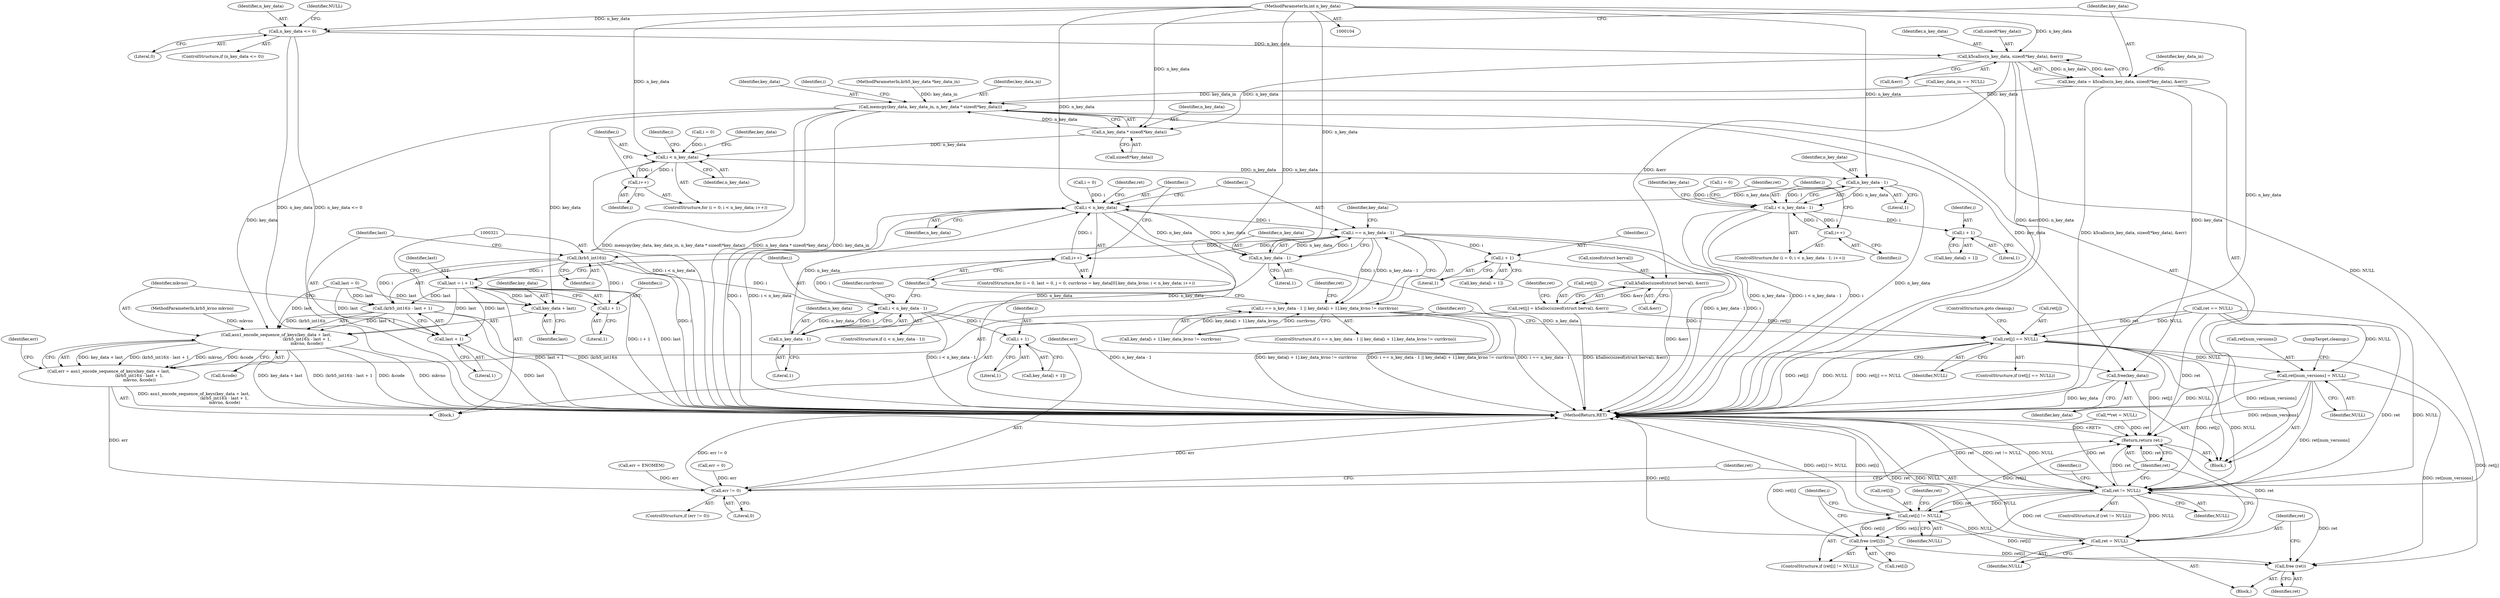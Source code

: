 digraph "0_krb5_dc7ed55c689d57de7f7408b34631bf06fec9dab1@API" {
"1000134" [label="(Call,k5calloc(n_key_data, sizeof(*key_data), &err))"];
"1000127" [label="(Call,n_key_data <= 0)"];
"1000106" [label="(MethodParameterIn,int n_key_data)"];
"1000132" [label="(Call,key_data = k5calloc(n_key_data, sizeof(*key_data), &err))"];
"1000146" [label="(Call,memcpy(key_data, key_data_in, n_key_data * sizeof(*key_data)))"];
"1000315" [label="(Call,asn1_encode_sequence_of_keys(key_data + last,\n                                               (krb5_int16)i - last + 1,\n                                               mkvno, &code))"];
"1000313" [label="(Call,err = asn1_encode_sequence_of_keys(key_data + last,\n                                               (krb5_int16)i - last + 1,\n                                               mkvno, &code))"];
"1000383" [label="(Call,err != 0)"];
"1000316" [label="(Call,key_data + last)"];
"1000380" [label="(Call,free(key_data))"];
"1000149" [label="(Call,n_key_data * sizeof(*key_data))"];
"1000158" [label="(Call,i < n_key_data)"];
"1000161" [label="(Call,i++)"];
"1000213" [label="(Call,n_key_data - 1)"];
"1000211" [label="(Call,i < n_key_data - 1)"];
"1000216" [label="(Call,i++)"];
"1000228" [label="(Call,i + 1)"];
"1000273" [label="(Call,i < n_key_data)"];
"1000282" [label="(Call,i == n_key_data - 1)"];
"1000276" [label="(Call,i++)"];
"1000281" [label="(Call,i == n_key_data - 1 || key_data[i + 1].key_data_kvno != currkvno)"];
"1000291" [label="(Call,i + 1)"];
"1000320" [label="(Call,(krb5_int16)i)"];
"1000319" [label="(Call,(krb5_int16)i - last + 1)"];
"1000354" [label="(Call,last = i + 1)"];
"1000323" [label="(Call,last + 1)"];
"1000356" [label="(Call,i + 1)"];
"1000360" [label="(Call,i < n_key_data - 1)"];
"1000370" [label="(Call,i + 1)"];
"1000284" [label="(Call,n_key_data - 1)"];
"1000362" [label="(Call,n_key_data - 1)"];
"1000301" [label="(Call,k5alloc(sizeof(struct berval), &err))"];
"1000297" [label="(Call,ret[j] = k5alloc(sizeof(struct berval), &err))"];
"1000307" [label="(Call,ret[j] == NULL)"];
"1000374" [label="(Call,ret[num_versions] = NULL)"];
"1000388" [label="(Call,ret != NULL)"];
"1000402" [label="(Call,ret[i] != NULL)"];
"1000407" [label="(Call,free (ret[i]))"];
"1000411" [label="(Call,free (ret))"];
"1000416" [label="(Return,return ret;)"];
"1000413" [label="(Call,ret = NULL)"];
"1000229" [label="(Identifier,i)"];
"1000355" [label="(Identifier,last)"];
"1000383" [label="(Call,err != 0)"];
"1000222" [label="(Identifier,key_data)"];
"1000284" [label="(Call,n_key_data - 1)"];
"1000314" [label="(Identifier,err)"];
"1000322" [label="(Identifier,i)"];
"1000147" [label="(Identifier,key_data)"];
"1000207" [label="(ControlStructure,for (i = 0; i < n_key_data - 1; i++))"];
"1000108" [label="(Block,)"];
"1000249" [label="(Call,err = ENOMEM)"];
"1000133" [label="(Identifier,key_data)"];
"1000283" [label="(Identifier,i)"];
"1000413" [label="(Call,ret = NULL)"];
"1000129" [label="(Literal,0)"];
"1000212" [label="(Identifier,i)"];
"1000149" [label="(Call,n_key_data * sizeof(*key_data))"];
"1000289" [label="(Call,key_data[i + 1])"];
"1000370" [label="(Call,i + 1)"];
"1000134" [label="(Call,k5calloc(n_key_data, sizeof(*key_data), &err))"];
"1000161" [label="(Call,i++)"];
"1000228" [label="(Call,i + 1)"];
"1000132" [label="(Call,key_data = k5calloc(n_key_data, sizeof(*key_data), &err))"];
"1000259" [label="(Call,last = 0)"];
"1000309" [label="(Identifier,ret)"];
"1000127" [label="(Call,n_key_data <= 0)"];
"1000317" [label="(Identifier,key_data)"];
"1000356" [label="(Call,i + 1)"];
"1000319" [label="(Call,(krb5_int16)i - last + 1)"];
"1000371" [label="(Identifier,i)"];
"1000316" [label="(Call,key_data + last)"];
"1000311" [label="(Identifier,NULL)"];
"1000146" [label="(Call,memcpy(key_data, key_data_in, n_key_data * sizeof(*key_data)))"];
"1000381" [label="(Identifier,key_data)"];
"1000292" [label="(Identifier,i)"];
"1000275" [label="(Identifier,n_key_data)"];
"1000394" [label="(Identifier,i)"];
"1000323" [label="(Call,last + 1)"];
"1000230" [label="(Literal,1)"];
"1000280" [label="(ControlStructure,if (i == n_key_data - 1 || key_data[i + 1].key_data_kvno != currkvno))"];
"1000403" [label="(Call,ret[i])"];
"1000245" [label="(Call,ret == NULL)"];
"1000325" [label="(Literal,1)"];
"1000128" [label="(Identifier,n_key_data)"];
"1000107" [label="(MethodParameterIn,krb5_kvno mkvno)"];
"1000407" [label="(Call,free (ret[i]))"];
"1000313" [label="(Call,err = asn1_encode_sequence_of_keys(key_data + last,\n                                               (krb5_int16)i - last + 1,\n                                               mkvno, &code))"];
"1000226" [label="(Call,key_data[i + 1])"];
"1000287" [label="(Call,key_data[i + 1].key_data_kvno != currkvno)"];
"1000131" [label="(Identifier,NULL)"];
"1000358" [label="(Literal,1)"];
"1000406" [label="(Identifier,NULL)"];
"1000162" [label="(Identifier,i)"];
"1000304" [label="(Call,&err)"];
"1000143" [label="(Identifier,key_data_in)"];
"1000302" [label="(Call,sizeof(struct berval))"];
"1000308" [label="(Call,ret[j])"];
"1000216" [label="(Call,i++)"];
"1000285" [label="(Identifier,n_key_data)"];
"1000291" [label="(Call,i + 1)"];
"1000277" [label="(Identifier,i)"];
"1000376" [label="(Identifier,ret)"];
"1000106" [label="(MethodParameterIn,int n_key_data)"];
"1000301" [label="(Call,k5alloc(sizeof(struct berval), &err))"];
"1000389" [label="(Identifier,ret)"];
"1000273" [label="(Call,i < n_key_data)"];
"1000139" [label="(Call,&err)"];
"1000122" [label="(Call,err = 0)"];
"1000380" [label="(Call,free(key_data))"];
"1000307" [label="(Call,ret[j] == NULL)"];
"1000318" [label="(Identifier,last)"];
"1000126" [label="(ControlStructure,if (n_key_data <= 0))"];
"1000324" [label="(Identifier,last)"];
"1000148" [label="(Identifier,key_data_in)"];
"1000414" [label="(Identifier,ret)"];
"1000375" [label="(Call,ret[num_versions])"];
"1000363" [label="(Identifier,n_key_data)"];
"1000213" [label="(Call,n_key_data - 1)"];
"1000385" [label="(Literal,0)"];
"1000158" [label="(Call,i < n_key_data)"];
"1000418" [label="(MethodReturn,RET)"];
"1000154" [label="(ControlStructure,for (i = 0; i < n_key_data; i++))"];
"1000208" [label="(Call,i = 0)"];
"1000364" [label="(Literal,1)"];
"1000315" [label="(Call,asn1_encode_sequence_of_keys(key_data + last,\n                                               (krb5_int16)i - last + 1,\n                                               mkvno, &code))"];
"1000110" [label="(Call,**ret = NULL)"];
"1000362" [label="(Call,n_key_data - 1)"];
"1000330" [label="(Identifier,err)"];
"1000306" [label="(ControlStructure,if (ret[j] == NULL))"];
"1000366" [label="(Identifier,currkvno)"];
"1000379" [label="(JumpTarget,cleanup:)"];
"1000215" [label="(Literal,1)"];
"1000400" [label="(Identifier,i)"];
"1000411" [label="(Call,free (ret))"];
"1000326" [label="(Identifier,mkvno)"];
"1000368" [label="(Call,key_data[i + 1])"];
"1000391" [label="(Block,)"];
"1000217" [label="(Identifier,i)"];
"1000412" [label="(Identifier,ret)"];
"1000417" [label="(Identifier,ret)"];
"1000360" [label="(Call,i < n_key_data - 1)"];
"1000155" [label="(Call,i = 0)"];
"1000384" [label="(Identifier,err)"];
"1000135" [label="(Identifier,n_key_data)"];
"1000382" [label="(ControlStructure,if (err != 0))"];
"1000168" [label="(Identifier,key_data)"];
"1000297" [label="(Call,ret[j] = k5alloc(sizeof(struct berval), &err))"];
"1000390" [label="(Identifier,NULL)"];
"1000298" [label="(Call,ret[j])"];
"1000290" [label="(Identifier,key_data)"];
"1000281" [label="(Call,i == n_key_data - 1 || key_data[i + 1].key_data_kvno != currkvno)"];
"1000276" [label="(Call,i++)"];
"1000401" [label="(ControlStructure,if (ret[i] != NULL))"];
"1000357" [label="(Identifier,i)"];
"1000299" [label="(Identifier,ret)"];
"1000296" [label="(Block,)"];
"1000235" [label="(Identifier,ret)"];
"1000415" [label="(Identifier,NULL)"];
"1000388" [label="(Call,ret != NULL)"];
"1000274" [label="(Identifier,i)"];
"1000214" [label="(Identifier,n_key_data)"];
"1000293" [label="(Literal,1)"];
"1000327" [label="(Call,&code)"];
"1000160" [label="(Identifier,n_key_data)"];
"1000387" [label="(ControlStructure,if (ret != NULL))"];
"1000286" [label="(Literal,1)"];
"1000361" [label="(Identifier,i)"];
"1000408" [label="(Call,ret[i])"];
"1000354" [label="(Call,last = i + 1)"];
"1000209" [label="(Identifier,i)"];
"1000151" [label="(Call,sizeof(*key_data))"];
"1000150" [label="(Identifier,n_key_data)"];
"1000136" [label="(Call,sizeof(*key_data))"];
"1000253" [label="(ControlStructure,for (i = 0, last = 0, j = 0, currkvno = key_data[0].key_data_kvno; i < n_key_data; i++))"];
"1000372" [label="(Literal,1)"];
"1000374" [label="(Call,ret[num_versions] = NULL)"];
"1000312" [label="(ControlStructure,goto cleanup;)"];
"1000416" [label="(Return,return ret;)"];
"1000142" [label="(Call,key_data_in == NULL)"];
"1000402" [label="(Call,ret[i] != NULL)"];
"1000105" [label="(MethodParameterIn,krb5_key_data *key_data_in)"];
"1000282" [label="(Call,i == n_key_data - 1)"];
"1000359" [label="(ControlStructure,if (i < n_key_data - 1))"];
"1000156" [label="(Identifier,i)"];
"1000378" [label="(Identifier,NULL)"];
"1000409" [label="(Identifier,ret)"];
"1000320" [label="(Call,(krb5_int16)i)"];
"1000159" [label="(Identifier,i)"];
"1000255" [label="(Call,i = 0)"];
"1000211" [label="(Call,i < n_key_data - 1)"];
"1000134" -> "1000132"  [label="AST: "];
"1000134" -> "1000139"  [label="CFG: "];
"1000135" -> "1000134"  [label="AST: "];
"1000136" -> "1000134"  [label="AST: "];
"1000139" -> "1000134"  [label="AST: "];
"1000132" -> "1000134"  [label="CFG: "];
"1000134" -> "1000418"  [label="DDG: &err"];
"1000134" -> "1000418"  [label="DDG: n_key_data"];
"1000134" -> "1000132"  [label="DDG: n_key_data"];
"1000134" -> "1000132"  [label="DDG: &err"];
"1000127" -> "1000134"  [label="DDG: n_key_data"];
"1000106" -> "1000134"  [label="DDG: n_key_data"];
"1000134" -> "1000149"  [label="DDG: n_key_data"];
"1000134" -> "1000301"  [label="DDG: &err"];
"1000127" -> "1000126"  [label="AST: "];
"1000127" -> "1000129"  [label="CFG: "];
"1000128" -> "1000127"  [label="AST: "];
"1000129" -> "1000127"  [label="AST: "];
"1000131" -> "1000127"  [label="CFG: "];
"1000133" -> "1000127"  [label="CFG: "];
"1000127" -> "1000418"  [label="DDG: n_key_data <= 0"];
"1000127" -> "1000418"  [label="DDG: n_key_data"];
"1000106" -> "1000127"  [label="DDG: n_key_data"];
"1000106" -> "1000104"  [label="AST: "];
"1000106" -> "1000418"  [label="DDG: n_key_data"];
"1000106" -> "1000149"  [label="DDG: n_key_data"];
"1000106" -> "1000158"  [label="DDG: n_key_data"];
"1000106" -> "1000213"  [label="DDG: n_key_data"];
"1000106" -> "1000273"  [label="DDG: n_key_data"];
"1000106" -> "1000284"  [label="DDG: n_key_data"];
"1000106" -> "1000362"  [label="DDG: n_key_data"];
"1000132" -> "1000108"  [label="AST: "];
"1000133" -> "1000132"  [label="AST: "];
"1000143" -> "1000132"  [label="CFG: "];
"1000132" -> "1000418"  [label="DDG: k5calloc(n_key_data, sizeof(*key_data), &err)"];
"1000132" -> "1000146"  [label="DDG: key_data"];
"1000132" -> "1000380"  [label="DDG: key_data"];
"1000146" -> "1000108"  [label="AST: "];
"1000146" -> "1000149"  [label="CFG: "];
"1000147" -> "1000146"  [label="AST: "];
"1000148" -> "1000146"  [label="AST: "];
"1000149" -> "1000146"  [label="AST: "];
"1000156" -> "1000146"  [label="CFG: "];
"1000146" -> "1000418"  [label="DDG: n_key_data * sizeof(*key_data)"];
"1000146" -> "1000418"  [label="DDG: key_data_in"];
"1000146" -> "1000418"  [label="DDG: memcpy(key_data, key_data_in, n_key_data * sizeof(*key_data))"];
"1000142" -> "1000146"  [label="DDG: key_data_in"];
"1000105" -> "1000146"  [label="DDG: key_data_in"];
"1000149" -> "1000146"  [label="DDG: n_key_data"];
"1000146" -> "1000315"  [label="DDG: key_data"];
"1000146" -> "1000316"  [label="DDG: key_data"];
"1000146" -> "1000380"  [label="DDG: key_data"];
"1000315" -> "1000313"  [label="AST: "];
"1000315" -> "1000327"  [label="CFG: "];
"1000316" -> "1000315"  [label="AST: "];
"1000319" -> "1000315"  [label="AST: "];
"1000326" -> "1000315"  [label="AST: "];
"1000327" -> "1000315"  [label="AST: "];
"1000313" -> "1000315"  [label="CFG: "];
"1000315" -> "1000418"  [label="DDG: mkvno"];
"1000315" -> "1000418"  [label="DDG: key_data + last"];
"1000315" -> "1000418"  [label="DDG: (krb5_int16)i - last + 1"];
"1000315" -> "1000418"  [label="DDG: &code"];
"1000315" -> "1000313"  [label="DDG: key_data + last"];
"1000315" -> "1000313"  [label="DDG: (krb5_int16)i - last + 1"];
"1000315" -> "1000313"  [label="DDG: mkvno"];
"1000315" -> "1000313"  [label="DDG: &code"];
"1000259" -> "1000315"  [label="DDG: last"];
"1000354" -> "1000315"  [label="DDG: last"];
"1000319" -> "1000315"  [label="DDG: (krb5_int16)i"];
"1000319" -> "1000315"  [label="DDG: last + 1"];
"1000107" -> "1000315"  [label="DDG: mkvno"];
"1000313" -> "1000296"  [label="AST: "];
"1000314" -> "1000313"  [label="AST: "];
"1000330" -> "1000313"  [label="CFG: "];
"1000313" -> "1000418"  [label="DDG: asn1_encode_sequence_of_keys(key_data + last,\n                                               (krb5_int16)i - last + 1,\n                                               mkvno, &code)"];
"1000313" -> "1000383"  [label="DDG: err"];
"1000383" -> "1000382"  [label="AST: "];
"1000383" -> "1000385"  [label="CFG: "];
"1000384" -> "1000383"  [label="AST: "];
"1000385" -> "1000383"  [label="AST: "];
"1000389" -> "1000383"  [label="CFG: "];
"1000417" -> "1000383"  [label="CFG: "];
"1000383" -> "1000418"  [label="DDG: err != 0"];
"1000383" -> "1000418"  [label="DDG: err"];
"1000122" -> "1000383"  [label="DDG: err"];
"1000249" -> "1000383"  [label="DDG: err"];
"1000316" -> "1000318"  [label="CFG: "];
"1000317" -> "1000316"  [label="AST: "];
"1000318" -> "1000316"  [label="AST: "];
"1000321" -> "1000316"  [label="CFG: "];
"1000259" -> "1000316"  [label="DDG: last"];
"1000354" -> "1000316"  [label="DDG: last"];
"1000380" -> "1000108"  [label="AST: "];
"1000380" -> "1000381"  [label="CFG: "];
"1000381" -> "1000380"  [label="AST: "];
"1000384" -> "1000380"  [label="CFG: "];
"1000380" -> "1000418"  [label="DDG: key_data"];
"1000149" -> "1000151"  [label="CFG: "];
"1000150" -> "1000149"  [label="AST: "];
"1000151" -> "1000149"  [label="AST: "];
"1000149" -> "1000158"  [label="DDG: n_key_data"];
"1000158" -> "1000154"  [label="AST: "];
"1000158" -> "1000160"  [label="CFG: "];
"1000159" -> "1000158"  [label="AST: "];
"1000160" -> "1000158"  [label="AST: "];
"1000168" -> "1000158"  [label="CFG: "];
"1000209" -> "1000158"  [label="CFG: "];
"1000158" -> "1000418"  [label="DDG: i < n_key_data"];
"1000155" -> "1000158"  [label="DDG: i"];
"1000161" -> "1000158"  [label="DDG: i"];
"1000158" -> "1000161"  [label="DDG: i"];
"1000158" -> "1000213"  [label="DDG: n_key_data"];
"1000161" -> "1000154"  [label="AST: "];
"1000161" -> "1000162"  [label="CFG: "];
"1000162" -> "1000161"  [label="AST: "];
"1000159" -> "1000161"  [label="CFG: "];
"1000213" -> "1000211"  [label="AST: "];
"1000213" -> "1000215"  [label="CFG: "];
"1000214" -> "1000213"  [label="AST: "];
"1000215" -> "1000213"  [label="AST: "];
"1000211" -> "1000213"  [label="CFG: "];
"1000213" -> "1000418"  [label="DDG: n_key_data"];
"1000213" -> "1000211"  [label="DDG: n_key_data"];
"1000213" -> "1000211"  [label="DDG: 1"];
"1000213" -> "1000273"  [label="DDG: n_key_data"];
"1000211" -> "1000207"  [label="AST: "];
"1000212" -> "1000211"  [label="AST: "];
"1000222" -> "1000211"  [label="CFG: "];
"1000235" -> "1000211"  [label="CFG: "];
"1000211" -> "1000418"  [label="DDG: i"];
"1000211" -> "1000418"  [label="DDG: n_key_data - 1"];
"1000211" -> "1000418"  [label="DDG: i < n_key_data - 1"];
"1000208" -> "1000211"  [label="DDG: i"];
"1000216" -> "1000211"  [label="DDG: i"];
"1000211" -> "1000216"  [label="DDG: i"];
"1000211" -> "1000228"  [label="DDG: i"];
"1000216" -> "1000207"  [label="AST: "];
"1000216" -> "1000217"  [label="CFG: "];
"1000217" -> "1000216"  [label="AST: "];
"1000212" -> "1000216"  [label="CFG: "];
"1000228" -> "1000226"  [label="AST: "];
"1000228" -> "1000230"  [label="CFG: "];
"1000229" -> "1000228"  [label="AST: "];
"1000230" -> "1000228"  [label="AST: "];
"1000226" -> "1000228"  [label="CFG: "];
"1000273" -> "1000253"  [label="AST: "];
"1000273" -> "1000275"  [label="CFG: "];
"1000274" -> "1000273"  [label="AST: "];
"1000275" -> "1000273"  [label="AST: "];
"1000283" -> "1000273"  [label="CFG: "];
"1000376" -> "1000273"  [label="CFG: "];
"1000273" -> "1000418"  [label="DDG: n_key_data"];
"1000273" -> "1000418"  [label="DDG: i"];
"1000273" -> "1000418"  [label="DDG: i < n_key_data"];
"1000276" -> "1000273"  [label="DDG: i"];
"1000255" -> "1000273"  [label="DDG: i"];
"1000284" -> "1000273"  [label="DDG: n_key_data"];
"1000362" -> "1000273"  [label="DDG: n_key_data"];
"1000273" -> "1000282"  [label="DDG: i"];
"1000273" -> "1000284"  [label="DDG: n_key_data"];
"1000282" -> "1000281"  [label="AST: "];
"1000282" -> "1000284"  [label="CFG: "];
"1000283" -> "1000282"  [label="AST: "];
"1000284" -> "1000282"  [label="AST: "];
"1000290" -> "1000282"  [label="CFG: "];
"1000281" -> "1000282"  [label="CFG: "];
"1000282" -> "1000418"  [label="DDG: n_key_data - 1"];
"1000282" -> "1000418"  [label="DDG: i"];
"1000282" -> "1000276"  [label="DDG: i"];
"1000282" -> "1000281"  [label="DDG: i"];
"1000282" -> "1000281"  [label="DDG: n_key_data - 1"];
"1000284" -> "1000282"  [label="DDG: n_key_data"];
"1000284" -> "1000282"  [label="DDG: 1"];
"1000282" -> "1000291"  [label="DDG: i"];
"1000282" -> "1000320"  [label="DDG: i"];
"1000276" -> "1000253"  [label="AST: "];
"1000276" -> "1000277"  [label="CFG: "];
"1000277" -> "1000276"  [label="AST: "];
"1000274" -> "1000276"  [label="CFG: "];
"1000360" -> "1000276"  [label="DDG: i"];
"1000281" -> "1000280"  [label="AST: "];
"1000281" -> "1000287"  [label="CFG: "];
"1000287" -> "1000281"  [label="AST: "];
"1000299" -> "1000281"  [label="CFG: "];
"1000277" -> "1000281"  [label="CFG: "];
"1000281" -> "1000418"  [label="DDG: i == n_key_data - 1"];
"1000281" -> "1000418"  [label="DDG: key_data[i + 1].key_data_kvno != currkvno"];
"1000281" -> "1000418"  [label="DDG: i == n_key_data - 1 || key_data[i + 1].key_data_kvno != currkvno"];
"1000287" -> "1000281"  [label="DDG: key_data[i + 1].key_data_kvno"];
"1000287" -> "1000281"  [label="DDG: currkvno"];
"1000291" -> "1000289"  [label="AST: "];
"1000291" -> "1000293"  [label="CFG: "];
"1000292" -> "1000291"  [label="AST: "];
"1000293" -> "1000291"  [label="AST: "];
"1000289" -> "1000291"  [label="CFG: "];
"1000291" -> "1000418"  [label="DDG: i"];
"1000320" -> "1000319"  [label="AST: "];
"1000320" -> "1000322"  [label="CFG: "];
"1000321" -> "1000320"  [label="AST: "];
"1000322" -> "1000320"  [label="AST: "];
"1000324" -> "1000320"  [label="CFG: "];
"1000320" -> "1000418"  [label="DDG: i"];
"1000320" -> "1000319"  [label="DDG: i"];
"1000320" -> "1000354"  [label="DDG: i"];
"1000320" -> "1000356"  [label="DDG: i"];
"1000320" -> "1000360"  [label="DDG: i"];
"1000319" -> "1000323"  [label="CFG: "];
"1000323" -> "1000319"  [label="AST: "];
"1000326" -> "1000319"  [label="CFG: "];
"1000319" -> "1000418"  [label="DDG: last + 1"];
"1000319" -> "1000418"  [label="DDG: (krb5_int16)i"];
"1000259" -> "1000319"  [label="DDG: last"];
"1000354" -> "1000319"  [label="DDG: last"];
"1000354" -> "1000296"  [label="AST: "];
"1000354" -> "1000356"  [label="CFG: "];
"1000355" -> "1000354"  [label="AST: "];
"1000356" -> "1000354"  [label="AST: "];
"1000361" -> "1000354"  [label="CFG: "];
"1000354" -> "1000418"  [label="DDG: i + 1"];
"1000354" -> "1000418"  [label="DDG: last"];
"1000354" -> "1000323"  [label="DDG: last"];
"1000323" -> "1000325"  [label="CFG: "];
"1000324" -> "1000323"  [label="AST: "];
"1000325" -> "1000323"  [label="AST: "];
"1000323" -> "1000418"  [label="DDG: last"];
"1000259" -> "1000323"  [label="DDG: last"];
"1000356" -> "1000358"  [label="CFG: "];
"1000357" -> "1000356"  [label="AST: "];
"1000358" -> "1000356"  [label="AST: "];
"1000360" -> "1000359"  [label="AST: "];
"1000360" -> "1000362"  [label="CFG: "];
"1000361" -> "1000360"  [label="AST: "];
"1000362" -> "1000360"  [label="AST: "];
"1000366" -> "1000360"  [label="CFG: "];
"1000277" -> "1000360"  [label="CFG: "];
"1000360" -> "1000418"  [label="DDG: i < n_key_data - 1"];
"1000360" -> "1000418"  [label="DDG: n_key_data - 1"];
"1000362" -> "1000360"  [label="DDG: n_key_data"];
"1000362" -> "1000360"  [label="DDG: 1"];
"1000360" -> "1000370"  [label="DDG: i"];
"1000370" -> "1000368"  [label="AST: "];
"1000370" -> "1000372"  [label="CFG: "];
"1000371" -> "1000370"  [label="AST: "];
"1000372" -> "1000370"  [label="AST: "];
"1000368" -> "1000370"  [label="CFG: "];
"1000284" -> "1000286"  [label="CFG: "];
"1000285" -> "1000284"  [label="AST: "];
"1000286" -> "1000284"  [label="AST: "];
"1000284" -> "1000418"  [label="DDG: n_key_data"];
"1000284" -> "1000362"  [label="DDG: n_key_data"];
"1000362" -> "1000364"  [label="CFG: "];
"1000363" -> "1000362"  [label="AST: "];
"1000364" -> "1000362"  [label="AST: "];
"1000301" -> "1000297"  [label="AST: "];
"1000301" -> "1000304"  [label="CFG: "];
"1000302" -> "1000301"  [label="AST: "];
"1000304" -> "1000301"  [label="AST: "];
"1000297" -> "1000301"  [label="CFG: "];
"1000301" -> "1000418"  [label="DDG: &err"];
"1000301" -> "1000297"  [label="DDG: &err"];
"1000297" -> "1000296"  [label="AST: "];
"1000298" -> "1000297"  [label="AST: "];
"1000309" -> "1000297"  [label="CFG: "];
"1000297" -> "1000418"  [label="DDG: k5alloc(sizeof(struct berval), &err)"];
"1000297" -> "1000307"  [label="DDG: ret[j]"];
"1000307" -> "1000306"  [label="AST: "];
"1000307" -> "1000311"  [label="CFG: "];
"1000308" -> "1000307"  [label="AST: "];
"1000311" -> "1000307"  [label="AST: "];
"1000312" -> "1000307"  [label="CFG: "];
"1000314" -> "1000307"  [label="CFG: "];
"1000307" -> "1000418"  [label="DDG: NULL"];
"1000307" -> "1000418"  [label="DDG: ret[j] == NULL"];
"1000307" -> "1000418"  [label="DDG: ret[j]"];
"1000245" -> "1000307"  [label="DDG: ret"];
"1000245" -> "1000307"  [label="DDG: NULL"];
"1000307" -> "1000374"  [label="DDG: NULL"];
"1000307" -> "1000388"  [label="DDG: ret[j]"];
"1000307" -> "1000388"  [label="DDG: NULL"];
"1000307" -> "1000411"  [label="DDG: ret[j]"];
"1000307" -> "1000416"  [label="DDG: ret[j]"];
"1000374" -> "1000108"  [label="AST: "];
"1000374" -> "1000378"  [label="CFG: "];
"1000375" -> "1000374"  [label="AST: "];
"1000378" -> "1000374"  [label="AST: "];
"1000379" -> "1000374"  [label="CFG: "];
"1000374" -> "1000418"  [label="DDG: ret[num_versions]"];
"1000374" -> "1000418"  [label="DDG: NULL"];
"1000245" -> "1000374"  [label="DDG: NULL"];
"1000374" -> "1000388"  [label="DDG: ret[num_versions]"];
"1000374" -> "1000411"  [label="DDG: ret[num_versions]"];
"1000374" -> "1000416"  [label="DDG: ret[num_versions]"];
"1000388" -> "1000387"  [label="AST: "];
"1000388" -> "1000390"  [label="CFG: "];
"1000389" -> "1000388"  [label="AST: "];
"1000390" -> "1000388"  [label="AST: "];
"1000394" -> "1000388"  [label="CFG: "];
"1000417" -> "1000388"  [label="CFG: "];
"1000388" -> "1000418"  [label="DDG: ret"];
"1000388" -> "1000418"  [label="DDG: ret != NULL"];
"1000388" -> "1000418"  [label="DDG: NULL"];
"1000110" -> "1000388"  [label="DDG: ret"];
"1000245" -> "1000388"  [label="DDG: ret"];
"1000245" -> "1000388"  [label="DDG: NULL"];
"1000142" -> "1000388"  [label="DDG: NULL"];
"1000388" -> "1000402"  [label="DDG: ret"];
"1000388" -> "1000402"  [label="DDG: NULL"];
"1000388" -> "1000407"  [label="DDG: ret"];
"1000388" -> "1000411"  [label="DDG: ret"];
"1000388" -> "1000413"  [label="DDG: NULL"];
"1000388" -> "1000416"  [label="DDG: ret"];
"1000402" -> "1000401"  [label="AST: "];
"1000402" -> "1000406"  [label="CFG: "];
"1000403" -> "1000402"  [label="AST: "];
"1000406" -> "1000402"  [label="AST: "];
"1000409" -> "1000402"  [label="CFG: "];
"1000400" -> "1000402"  [label="CFG: "];
"1000402" -> "1000418"  [label="DDG: ret[i] != NULL"];
"1000402" -> "1000418"  [label="DDG: ret[i]"];
"1000407" -> "1000402"  [label="DDG: ret[i]"];
"1000402" -> "1000407"  [label="DDG: ret[i]"];
"1000402" -> "1000411"  [label="DDG: ret[i]"];
"1000402" -> "1000413"  [label="DDG: NULL"];
"1000402" -> "1000416"  [label="DDG: ret[i]"];
"1000407" -> "1000401"  [label="AST: "];
"1000407" -> "1000408"  [label="CFG: "];
"1000408" -> "1000407"  [label="AST: "];
"1000400" -> "1000407"  [label="CFG: "];
"1000407" -> "1000418"  [label="DDG: ret[i]"];
"1000407" -> "1000411"  [label="DDG: ret[i]"];
"1000407" -> "1000416"  [label="DDG: ret[i]"];
"1000411" -> "1000391"  [label="AST: "];
"1000411" -> "1000412"  [label="CFG: "];
"1000412" -> "1000411"  [label="AST: "];
"1000414" -> "1000411"  [label="CFG: "];
"1000416" -> "1000108"  [label="AST: "];
"1000416" -> "1000417"  [label="CFG: "];
"1000417" -> "1000416"  [label="AST: "];
"1000418" -> "1000416"  [label="CFG: "];
"1000416" -> "1000418"  [label="DDG: <RET>"];
"1000417" -> "1000416"  [label="DDG: ret"];
"1000413" -> "1000416"  [label="DDG: ret"];
"1000110" -> "1000416"  [label="DDG: ret"];
"1000245" -> "1000416"  [label="DDG: ret"];
"1000413" -> "1000391"  [label="AST: "];
"1000413" -> "1000415"  [label="CFG: "];
"1000414" -> "1000413"  [label="AST: "];
"1000415" -> "1000413"  [label="AST: "];
"1000417" -> "1000413"  [label="CFG: "];
"1000413" -> "1000418"  [label="DDG: ret"];
"1000413" -> "1000418"  [label="DDG: NULL"];
}
